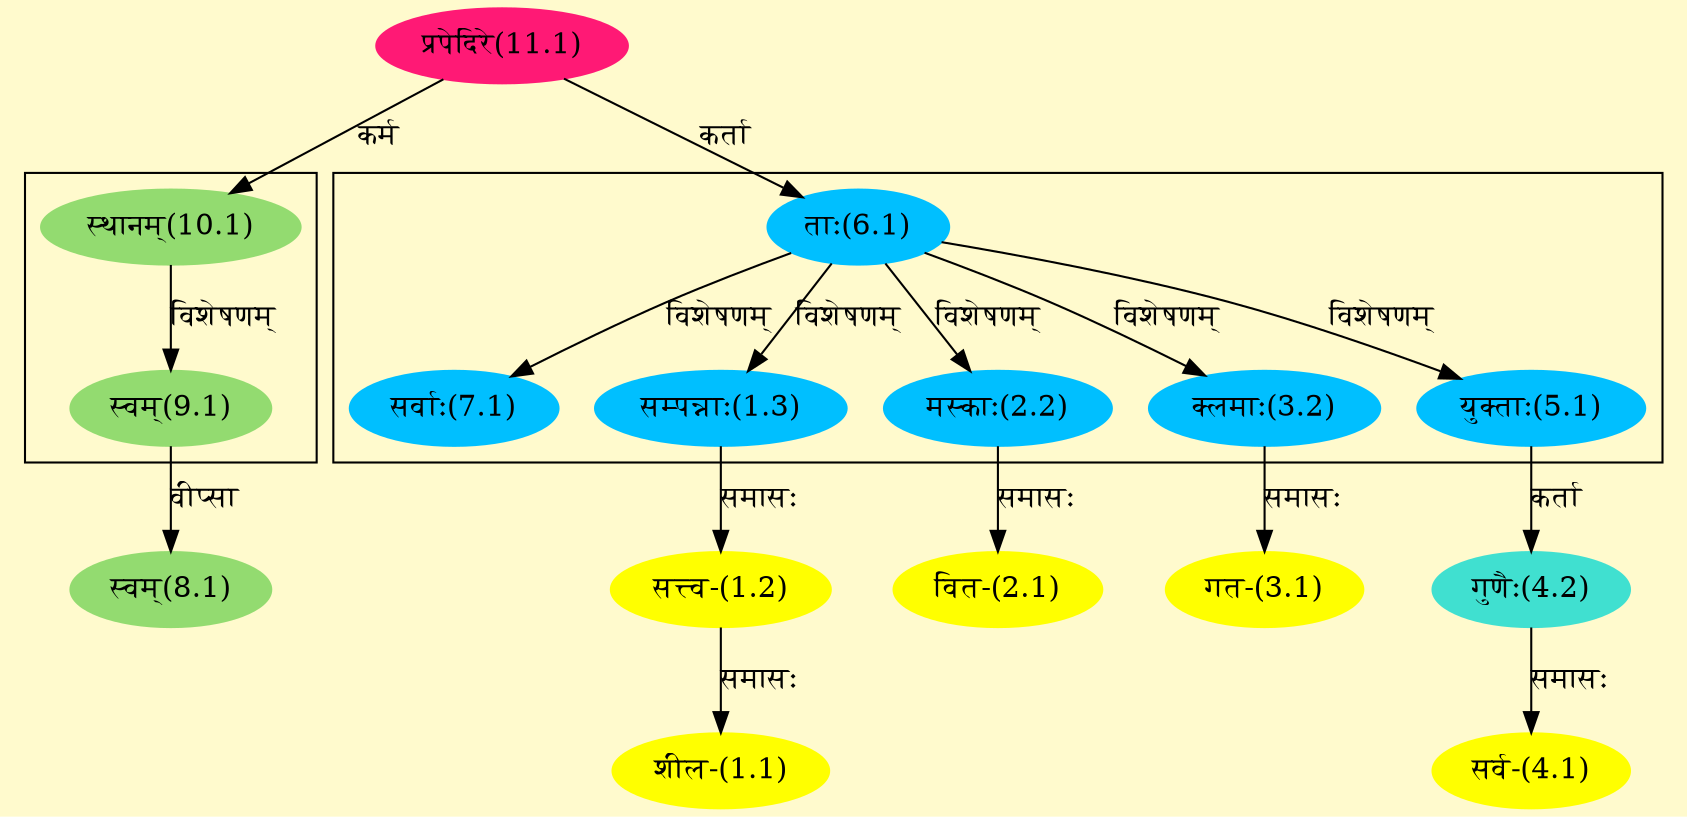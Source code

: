 digraph G{
rankdir=BT;
 compound=true;
 bgcolor="lemonchiffon1";

subgraph cluster_1{
Node1_3 [style=filled, color="#00BFFF" label = "सम्पन्नाः(1.3)"]
Node6_1 [style=filled, color="#00BFFF" label = "ताः(6.1)"]
Node2_2 [style=filled, color="#00BFFF" label = "मस्काः(2.2)"]
Node3_2 [style=filled, color="#00BFFF" label = "क्लमाः(3.2)"]
Node5_1 [style=filled, color="#00BFFF" label = "युक्ताः(5.1)"]
Node7_1 [style=filled, color="#00BFFF" label = "सर्वाः(7.1)"]

}

subgraph cluster_2{
Node9_1 [style=filled, color="#93DB70" label = "स्वम्(9.1)"]
Node10_1 [style=filled, color="#93DB70" label = "स्थानम्(10.1)"]

}
Node1_1 [style=filled, color="#FFFF00" label = "शील-(1.1)"]
Node1_2 [style=filled, color="#FFFF00" label = "सत्त्व-(1.2)"]
Node1_3 [style=filled, color="#00BFFF" label = "सम्पन्नाः(1.3)"]
Node2_1 [style=filled, color="#FFFF00" label = "वित-(2.1)"]
Node2_2 [style=filled, color="#00BFFF" label = "मस्काः(2.2)"]
Node3_1 [style=filled, color="#FFFF00" label = "गत-(3.1)"]
Node3_2 [style=filled, color="#00BFFF" label = "क्लमाः(3.2)"]
Node4_1 [style=filled, color="#FFFF00" label = "सर्व-(4.1)"]
Node4_2 [style=filled, color="#40E0D0" label = "गुणैः(4.2)"]
Node5_1 [style=filled, color="#00BFFF" label = "युक्ताः(5.1)"]
Node6_1 [style=filled, color="#00BFFF" label = "ताः(6.1)"]
Node11_1 [style=filled, color="#FF1975" label = "प्रपेदिरे(11.1)"]
Node8_1 [style=filled, color="#93DB70" label = "स्वम्(8.1)"]
Node9_1 [style=filled, color="#93DB70" label = "स्वम्(9.1)"]
Node10_1 [style=filled, color="#93DB70" label = "स्थानम्(10.1)"]
Node7_1 [style=filled, color="#00BFFF" label = "सर्वाः(7.1)"]
/* Start of Relations section */

Node1_1 -> Node1_2 [  label="समासः"  dir="back" ]
Node1_2 -> Node1_3 [  label="समासः"  dir="back" ]
Node1_3 -> Node6_1 [  label="विशेषणम्"  dir="back" ]
Node2_1 -> Node2_2 [  label="समासः"  dir="back" ]
Node2_2 -> Node6_1 [  label="विशेषणम्"  dir="back" ]
Node3_1 -> Node3_2 [  label="समासः"  dir="back" ]
Node3_2 -> Node6_1 [  label="विशेषणम्"  dir="back" ]
Node4_1 -> Node4_2 [  label="समासः"  dir="back" ]
Node4_2 -> Node5_1 [  label="कर्ता"  dir="back" ]
Node5_1 -> Node6_1 [  label="विशेषणम्"  dir="back" ]
Node6_1 -> Node11_1 [  label="कर्ता"  dir="back" ]
Node7_1 -> Node6_1 [  label="विशेषणम्"  dir="back" ]
Node8_1 -> Node9_1 [  label="वीप्सा"  dir="back" ]
Node9_1 -> Node10_1 [  label="विशेषणम्"  dir="back" ]
Node10_1 -> Node11_1 [  label="कर्म"  dir="back" ]
}
